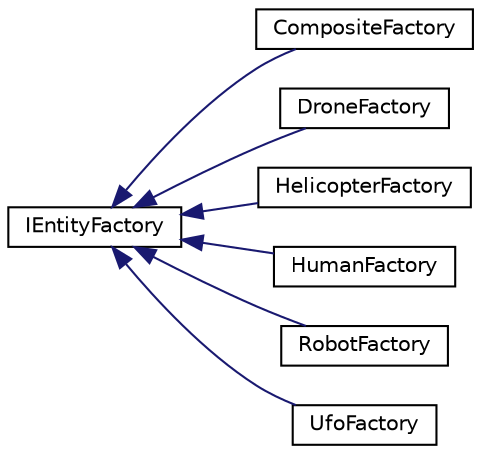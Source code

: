 digraph "Graphical Class Hierarchy"
{
 // LATEX_PDF_SIZE
  edge [fontname="Helvetica",fontsize="10",labelfontname="Helvetica",labelfontsize="10"];
  node [fontname="Helvetica",fontsize="10",shape=record];
  rankdir="LR";
  Node0 [label="IEntityFactory",height=0.2,width=0.4,color="black", fillcolor="white", style="filled",URL="$classIEntityFactory.html",tooltip="Composite Factory Interface."];
  Node0 -> Node1 [dir="back",color="midnightblue",fontsize="10",style="solid",fontname="Helvetica"];
  Node1 [label="CompositeFactory",height=0.2,width=0.4,color="black", fillcolor="white", style="filled",URL="$classCompositeFactory.html",tooltip="Factory method for composite class. Inherits from IEntityFactory."];
  Node0 -> Node2 [dir="back",color="midnightblue",fontsize="10",style="solid",fontname="Helvetica"];
  Node2 [label="DroneFactory",height=0.2,width=0.4,color="black", fillcolor="white", style="filled",URL="$classDroneFactory.html",tooltip="Drone Factory to produce Drones class."];
  Node0 -> Node3 [dir="back",color="midnightblue",fontsize="10",style="solid",fontname="Helvetica"];
  Node3 [label="HelicopterFactory",height=0.2,width=0.4,color="black", fillcolor="white", style="filled",URL="$classHelicopterFactory.html",tooltip="Helicopter Factory to produce Helicopter class."];
  Node0 -> Node4 [dir="back",color="midnightblue",fontsize="10",style="solid",fontname="Helvetica"];
  Node4 [label="HumanFactory",height=0.2,width=0.4,color="black", fillcolor="white", style="filled",URL="$classHumanFactory.html",tooltip="Human Factory to produce Human class."];
  Node0 -> Node5 [dir="back",color="midnightblue",fontsize="10",style="solid",fontname="Helvetica"];
  Node5 [label="RobotFactory",height=0.2,width=0.4,color="black", fillcolor="white", style="filled",URL="$classRobotFactory.html",tooltip="Drone Factory to produce Drones class."];
  Node0 -> Node6 [dir="back",color="midnightblue",fontsize="10",style="solid",fontname="Helvetica"];
  Node6 [label="UfoFactory",height=0.2,width=0.4,color="black", fillcolor="white", style="filled",URL="$classUfoFactory.html",tooltip="UFO Factory to produce UFOs."];
}
